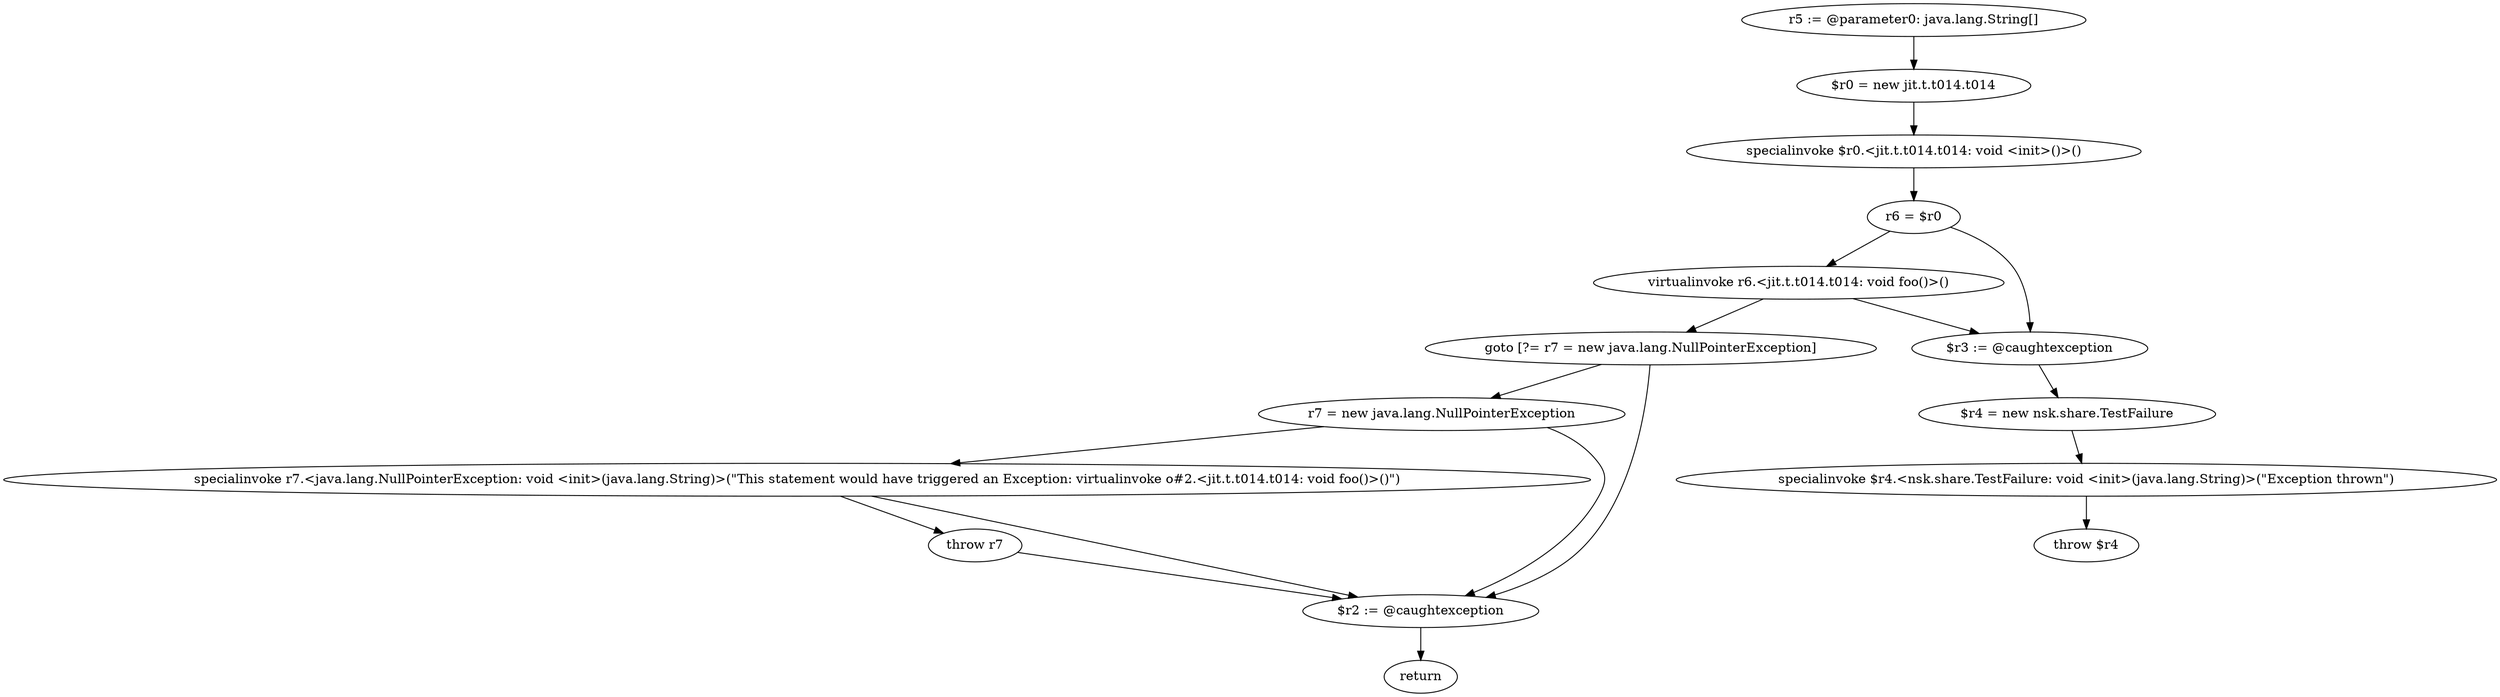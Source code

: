 digraph "unitGraph" {
    "r5 := @parameter0: java.lang.String[]"
    "$r0 = new jit.t.t014.t014"
    "specialinvoke $r0.<jit.t.t014.t014: void <init>()>()"
    "r6 = $r0"
    "virtualinvoke r6.<jit.t.t014.t014: void foo()>()"
    "goto [?= r7 = new java.lang.NullPointerException]"
    "$r3 := @caughtexception"
    "$r4 = new nsk.share.TestFailure"
    "specialinvoke $r4.<nsk.share.TestFailure: void <init>(java.lang.String)>(\"Exception thrown\")"
    "throw $r4"
    "r7 = new java.lang.NullPointerException"
    "specialinvoke r7.<java.lang.NullPointerException: void <init>(java.lang.String)>(\"This statement would have triggered an Exception: virtualinvoke o#2.<jit.t.t014.t014: void foo()>()\")"
    "throw r7"
    "$r2 := @caughtexception"
    "return"
    "r5 := @parameter0: java.lang.String[]"->"$r0 = new jit.t.t014.t014";
    "$r0 = new jit.t.t014.t014"->"specialinvoke $r0.<jit.t.t014.t014: void <init>()>()";
    "specialinvoke $r0.<jit.t.t014.t014: void <init>()>()"->"r6 = $r0";
    "r6 = $r0"->"virtualinvoke r6.<jit.t.t014.t014: void foo()>()";
    "r6 = $r0"->"$r3 := @caughtexception";
    "virtualinvoke r6.<jit.t.t014.t014: void foo()>()"->"goto [?= r7 = new java.lang.NullPointerException]";
    "virtualinvoke r6.<jit.t.t014.t014: void foo()>()"->"$r3 := @caughtexception";
    "goto [?= r7 = new java.lang.NullPointerException]"->"r7 = new java.lang.NullPointerException";
    "goto [?= r7 = new java.lang.NullPointerException]"->"$r2 := @caughtexception";
    "$r3 := @caughtexception"->"$r4 = new nsk.share.TestFailure";
    "$r4 = new nsk.share.TestFailure"->"specialinvoke $r4.<nsk.share.TestFailure: void <init>(java.lang.String)>(\"Exception thrown\")";
    "specialinvoke $r4.<nsk.share.TestFailure: void <init>(java.lang.String)>(\"Exception thrown\")"->"throw $r4";
    "r7 = new java.lang.NullPointerException"->"specialinvoke r7.<java.lang.NullPointerException: void <init>(java.lang.String)>(\"This statement would have triggered an Exception: virtualinvoke o#2.<jit.t.t014.t014: void foo()>()\")";
    "r7 = new java.lang.NullPointerException"->"$r2 := @caughtexception";
    "specialinvoke r7.<java.lang.NullPointerException: void <init>(java.lang.String)>(\"This statement would have triggered an Exception: virtualinvoke o#2.<jit.t.t014.t014: void foo()>()\")"->"throw r7";
    "specialinvoke r7.<java.lang.NullPointerException: void <init>(java.lang.String)>(\"This statement would have triggered an Exception: virtualinvoke o#2.<jit.t.t014.t014: void foo()>()\")"->"$r2 := @caughtexception";
    "throw r7"->"$r2 := @caughtexception";
    "$r2 := @caughtexception"->"return";
}
